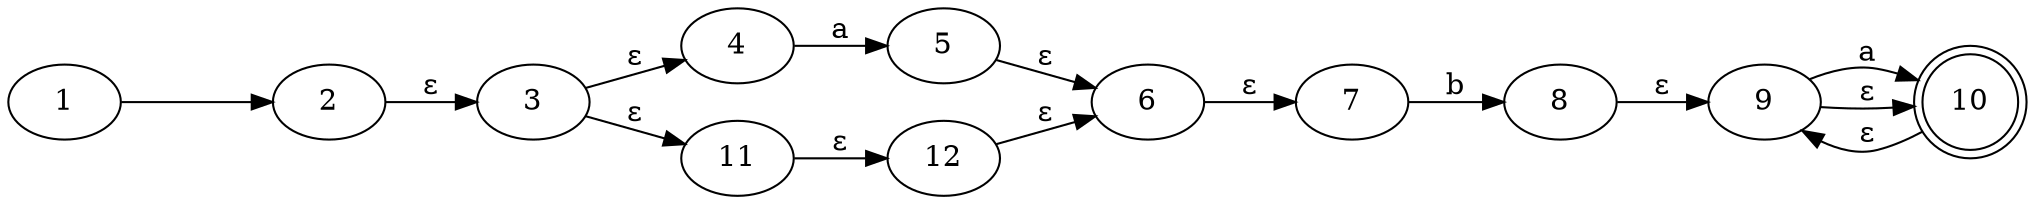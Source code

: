 digraph "	(a|ε).b.(a+).c?NFA" {
	rankdir=LR
	1 [label=1]
	1 -> 2 [label="	"]
	2 [label=2]
	2 -> 3 [label="ε"]
	3 [label=3]
	3 -> 4 [label="ε"]
	3 -> 11 [label="ε"]
	4 [label=4]
	4 -> 5 [label=a]
	5 [label=5]
	5 -> 6 [label="ε"]
	6 [label=6]
	6 -> 7 [label="ε"]
	7 [label=7]
	7 -> 8 [label=b]
	8 [label=8]
	8 -> 9 [label="ε"]
	9 [label=9]
	9 -> 10 [label=a]
	9 -> 10 [label="ε"]
	10 [label=10 shape=doublecircle]
	10 -> 9 [label="ε"]
	11 [label=11]
	11 -> 12 [label="ε"]
	12 [label=12]
	12 -> 6 [label="ε"]
}
